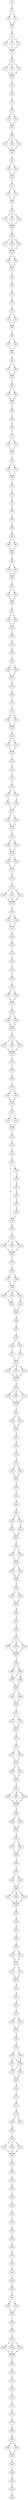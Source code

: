 strict digraph  {
	S0 -> S1 [ label = T ];
	S1 -> S2 [ label = T ];
	S1 -> S3 [ label = C ];
	S2 -> S4 [ label = C ];
	S3 -> S4 [ label = C ];
	S4 -> S5 [ label = C ];
	S5 -> S6 [ label = A ];
	S5 -> S7 [ label = G ];
	S5 -> S8 [ label = T ];
	S6 -> S9 [ label = G ];
	S7 -> S9 [ label = G ];
	S8 -> S9 [ label = G ];
	S9 -> S10 [ label = C ];
	S10 -> S11 [ label = A ];
	S10 -> S12 [ label = G ];
	S10 -> S13 [ label = T ];
	S11 -> S14 [ label = G ];
	S12 -> S14 [ label = G ];
	S13 -> S14 [ label = G ];
	S14 -> S15 [ label = A ];
	S15 -> S16 [ label = G ];
	S16 -> S17 [ label = T ];
	S17 -> S18 [ label = A ];
	S18 -> S19 [ label = C ];
	S18 -> S20 [ label = T ];
	S19 -> S21 [ label = C ];
	S20 -> S21 [ label = C ];
	S21 -> S22 [ label = C ];
	S22 -> S23 [ label = A ];
	S22 -> S24 [ label = C ];
	S22 -> S25 [ label = T ];
	S23 -> S26 [ label = T ];
	S24 -> S26 [ label = T ];
	S25 -> S26 [ label = T ];
	S26 -> S27 [ label = T ];
	S27 -> S28 [ label = C ];
	S27 -> S29 [ label = T ];
	S28 -> S30 [ label = A ];
	S29 -> S30 [ label = A ];
	S30 -> S31 [ label = A ];
	S31 -> S32 [ label = A ];
	S31 -> S33 [ label = G ];
	S32 -> S34 [ label = C ];
	S33 -> S34 [ label = C ];
	S34 -> S35 [ label = C ];
	S35 -> S36 [ label = A ];
	S35 -> S37 [ label = G ];
	S35 -> S38 [ label = C ];
	S36 -> S39 [ label = C ];
	S37 -> S39 [ label = C ];
	S38 -> S39 [ label = C ];
	S39 -> S40 [ label = C ];
	S40 -> S41 [ label = G ];
	S40 -> S42 [ label = A ];
	S40 -> S43 [ label = C ];
	S41 -> S44 [ label = A ];
	S42 -> S44 [ label = A ];
	S43 -> S44 [ label = A ];
	S44 -> S45 [ label = A ];
	S44 -> S46 [ label = C ];
	S45 -> S47 [ label = G ];
	S46 -> S47 [ label = G ];
	S47 -> S48 [ label = A ];
	S48 -> S49 [ label = T ];
	S49 -> S50 [ label = C ];
	S50 -> S51 [ label = A ];
	S51 -> S52 [ label = C ];
	S52 -> S53 [ label = A ];
	S52 -> S54 [ label = T ];
	S53 -> S55 [ label = T ];
	S54 -> S55 [ label = T ];
	S55 -> S56 [ label = T ];
	S56 -> S57 [ label = T ];
	S56 -> S58 [ label = C ];
	S57 -> S59 [ label = A ];
	S58 -> S59 [ label = A ];
	S59 -> S60 [ label = A ];
	S60 -> S61 [ label = A ];
	S60 -> S62 [ label = G ];
	S61 -> S63 [ label = A ];
	S62 -> S63 [ label = A ];
	S63 -> S64 [ label = C ];
	S64 -> S65 [ label = A ];
	S64 -> S66 [ label = C ];
	S65 -> S67 [ label = A ];
	S66 -> S67 [ label = A ];
	S67 -> S68 [ label = A ];
	S68 -> S69 [ label = G ];
	S69 -> S70 [ label = A ];
	S70 -> S71 [ label = T ];
	S71 -> S72 [ label = C ];
	S71 -> S73 [ label = A ];
	S72 -> S74 [ label = T ];
	S73 -> S74 [ label = T ];
	S74 -> S75 [ label = A ];
	S75 -> S76 [ label = T ];
	S75 -> S77 [ label = C ];
	S76 -> S78 [ label = C ];
	S77 -> S78 [ label = C ];
	S78 -> S79 [ label = A ];
	S79 -> S80 [ label = C ];
	S80 -> S81 [ label = C ];
	S81 -> S82 [ label = C ];
	S82 -> S83 [ label = C ];
	S83 -> S84 [ label = A ];
	S84 -> S85 [ label = A ];
	S85 -> S86 [ label = C ];
	S85 -> S87 [ label = T ];
	S86 -> S88 [ label = A ];
	S87 -> S88 [ label = A ];
	S88 -> S89 [ label = T ];
	S89 -> S90 [ label = T ];
	S89 -> S91 [ label = C ];
	S90 -> S92 [ label = G ];
	S91 -> S92 [ label = G ];
	S92 -> S93 [ label = A ];
	S93 -> S94 [ label = T ];
	S93 -> S95 [ label = C ];
	S94 -> S96 [ label = G ];
	S95 -> S96 [ label = G ];
	S96 -> S97 [ label = A ];
	S97 -> S98 [ label = A ];
	S97 -> S99 [ label = G ];
	S98 -> S100 [ label = A ];
	S99 -> S100 [ label = A ];
	S100 -> S101 [ label = A ];
	S101 -> S102 [ label = G ];
	S102 -> S103 [ label = G ];
	S103 -> S104 [ label = G ];
	S104 -> S105 [ label = G ];
	S104 -> S106 [ label = C ];
	S105 -> S107 [ label = C ];
	S106 -> S107 [ label = C ];
	S107 -> S108 [ label = A ];
	S108 -> S109 [ label = G ];
	S109 -> S110 [ label = G ];
	S110 -> S111 [ label = T ];
	S111 -> S112 [ label = C ];
	S111 -> S113 [ label = G ];
	S112 -> S114 [ label = T ];
	S113 -> S114 [ label = T ];
	S114 -> S115 [ label = G ];
	S115 -> S116 [ label = T ];
	S115 -> S117 [ label = C ];
	S116 -> S118 [ label = C ];
	S117 -> S118 [ label = C ];
	S118 -> S119 [ label = T ];
	S119 -> S120 [ label = G ];
	S120 -> S121 [ label = C ];
	S121 -> S122 [ label = C ];
	S122 -> S123 [ label = A ];
	S122 -> S124 [ label = C ];
	S123 -> S125 [ label = G ];
	S124 -> S126 [ label = A ];
	S125 -> S127 [ label = T ];
	S126 -> S127 [ label = T ];
	S127 -> S128 [ label = A ];
	S127 -> S129 [ label = C ];
	S128 -> S130 [ label = A ];
	S129 -> S130 [ label = A ];
	S130 -> S131 [ label = T ];
	S131 -> S132 [ label = T ];
	S131 -> S133 [ label = C ];
	S132 -> S134 [ label = A ];
	S133 -> S134 [ label = A ];
	S134 -> S135 [ label = G ];
	S134 -> S136 [ label = A ];
	S135 -> S137 [ label = T ];
	S136 -> S137 [ label = T ];
	S137 -> S138 [ label = G ];
	S138 -> S139 [ label = C ];
	S139 -> S140 [ label = T ];
	S139 -> S141 [ label = C ];
	S139 -> S142 [ label = A ];
	S140 -> S143 [ label = G ];
	S141 -> S143 [ label = G ];
	S142 -> S143 [ label = G ];
	S143 -> S144 [ label = A ];
	S144 -> S145 [ label = A ];
	S144 -> S146 [ label = G ];
	S145 -> S147 [ label = A ];
	S146 -> S147 [ label = A ];
	S147 -> S148 [ label = A ];
	S148 -> S149 [ label = C ];
	S149 -> S150 [ label = T ];
	S150 -> S151 [ label = G ];
	S151 -> S152 [ label = G ];
	S152 -> S153 [ label = A ];
	S153 -> S154 [ label = A ];
	S154 -> S155 [ label = G ];
	S154 -> S156 [ label = A ];
	S155 -> S157 [ label = C ];
	S156 -> S157 [ label = C ];
	S157 -> S158 [ label = C ];
	S158 -> S159 [ label = A ];
	S158 -> S160 [ label = G ];
	S159 -> S161 [ label = G ];
	S160 -> S161 [ label = G ];
	S161 -> S162 [ label = C ];
	S162 -> S163 [ label = A ];
	S162 -> S164 [ label = C ];
	S162 -> S165 [ label = T ];
	S163 -> S166 [ label = A ];
	S164 -> S166 [ label = A ];
	S165 -> S166 [ label = A ];
	S166 -> S167 [ label = C ];
	S167 -> S168 [ label = C ];
	S168 -> S169 [ label = A ];
	S169 -> S170 [ label = A ];
	S170 -> S171 [ label = A ];
	S170 -> S172 [ label = G ];
	S171 -> S173 [ label = A ];
	S172 -> S173 [ label = A ];
	S173 -> S174 [ label = C ];
	S174 -> S175 [ label = C ];
	S174 -> S176 [ label = T ];
	S175 -> S177 [ label = G ];
	S176 -> S177 [ label = G ];
	S177 -> S178 [ label = A ];
	S178 -> S179 [ label = C ];
	S179 -> S180 [ label = C ];
	S180 -> S181 [ label = A ];
	S181 -> S182 [ label = A ];
	S181 -> S183 [ label = A ];
	S182 -> S184 [ label = G ];
	S183 -> S185 [ label = G ];
	S184 -> S186 [ label = T ];
	S185 -> S187 [ label = A ];
	S186 -> S188 [ label = A ];
	S186 -> S189 [ label = G ];
	S186 -> S190 [ label = T ];
	S187 -> S191 [ label = C ];
	S188 -> S192 [ label = A ];
	S189 -> S192 [ label = A ];
	S190 -> S192 [ label = A ];
	S191 -> S193 [ label = A ];
	S192 -> S194 [ label = T ];
	S193 -> S195 [ label = T ];
	S194 -> S196 [ label = C ];
	S195 -> S182 [ label = A ];
	S196 -> S197 [ label = C ];
	S196 -> S198 [ label = A ];
	S197 -> S199 [ label = A ];
	S198 -> S199 [ label = A ];
	S199 -> S200 [ label = G ];
	S199 -> S201 [ label = C ];
	S199 -> S202 [ label = A ];
	S200 -> S203 [ label = T ];
	S201 -> S204 [ label = G ];
	S202 -> S203 [ label = T ];
	S203 -> S205 [ label = C ];
	S204 -> S205 [ label = C ];
	S205 -> S206 [ label = C ];
	S206 -> S207 [ label = C ];
	S207 -> S208 [ label = T ];
	S208 -> S209 [ label = C ];
	S208 -> S210 [ label = T ];
	S209 -> S211 [ label = A ];
	S210 -> S212 [ label = G ];
	S211 -> S213 [ label = T ];
	S212 -> S213 [ label = T ];
	S213 -> S214 [ label = A ];
	S213 -> S215 [ label = T ];
	S213 -> S216 [ label = C ];
	S214 -> S217 [ label = G ];
	S215 -> S217 [ label = G ];
	S216 -> S217 [ label = G ];
	S217 -> S218 [ label = C ];
	S218 -> S219 [ label = A ];
	S218 -> S220 [ label = G ];
	S218 -> S221 [ label = C ];
	S219 -> S222 [ label = C ];
	S220 -> S222 [ label = C ];
	S221 -> S222 [ label = C ];
	S222 -> S223 [ label = T ];
	S223 -> S224 [ label = G ];
	S223 -> S225 [ label = C ];
	S224 -> S226 [ label = G ];
	S225 -> S226 [ label = G ];
	S226 -> S227 [ label = T ];
	S227 -> S228 [ label = G ];
	S228 -> S229 [ label = A ];
	S229 -> S230 [ label = A ];
	S230 -> S231 [ label = C ];
	S230 -> S232 [ label = T ];
	S231 -> S233 [ label = G ];
	S232 -> S233 [ label = G ];
	S233 -> S234 [ label = A ];
	S234 -> S235 [ label = C ];
	S235 -> S236 [ label = C ];
	S236 -> S237 [ label = C ];
	S237 -> S238 [ label = C ];
	S237 -> S239 [ label = G ];
	S238 -> S240 [ label = C ];
	S239 -> S241 [ label = G ];
	S240 -> S242 [ label = A ];
	S241 -> S242 [ label = A ];
	S242 -> S243 [ label = G ];
	S243 -> S244 [ label = C ];
	S243 -> S245 [ label = A ];
	S244 -> S246 [ label = C ];
	S245 -> S246 [ label = C ];
	S246 -> S247 [ label = C ];
	S246 -> S248 [ label = A ];
	S247 -> S249 [ label = G ];
	S248 -> S249 [ label = G ];
	S249 -> S250 [ label = A ];
	S250 -> S251 [ label = G ];
	S250 -> S252 [ label = A ];
	S251 -> S253 [ label = C ];
	S252 -> S253 [ label = C ];
	S253 -> S254 [ label = A ];
	S254 -> S255 [ label = C ];
	S255 -> S256 [ label = C ];
	S256 -> S257 [ label = C ];
	S257 -> S258 [ label = C ];
	S257 -> S259 [ label = G ];
	S257 -> S260 [ label = T ];
	S258 -> S261 [ label = C ];
	S259 -> S261 [ label = C ];
	S260 -> S261 [ label = C ];
	S261 -> S262 [ label = T ];
	S262 -> S263 [ label = T ];
	S262 -> S264 [ label = G ];
	S263 -> S265 [ label = C ];
	S264 -> S265 [ label = C ];
	S264 -> S266 [ label = A ];
	S265 -> S267 [ label = G ];
	S266 -> S267 [ label = G ];
	S267 -> S268 [ label = G ];
	S267 -> S269 [ label = T ];
	S268 -> S270 [ label = G ];
	S269 -> S270 [ label = G ];
	S270 -> S271 [ label = C ];
	S271 -> S272 [ label = T ];
	S271 -> S273 [ label = C ];
	S272 -> S274 [ label = G ];
	S273 -> S274 [ label = G ];
	S274 -> S275 [ label = A ];
	S275 -> S276 [ label = C ];
	S276 -> S277 [ label = C ];
	S276 -> S278 [ label = G ];
	S277 -> S279 [ label = T ];
	S278 -> S279 [ label = T ];
	S279 -> S280 [ label = A ];
	S279 -> S281 [ label = G ];
	S280 -> S282 [ label = G ];
	S281 -> S282 [ label = G ];
	S282 -> S283 [ label = C ];
	S283 -> S284 [ label = T ];
	S283 -> S285 [ label = G ];
	S283 -> S286 [ label = A ];
	S284 -> S287 [ label = G ];
	S285 -> S287 [ label = G ];
	S286 -> S287 [ label = G ];
	S287 -> S288 [ label = A ];
	S288 -> S289 [ label = A ];
	S288 -> S290 [ label = G ];
	S289 -> S291 [ label = G ];
	S290 -> S291 [ label = G ];
	S291 -> S292 [ label = A ];
	S292 -> S293 [ label = A ];
	S292 -> S294 [ label = G ];
	S293 -> S295 [ label = T ];
	S294 -> S295 [ label = T ];
	S295 -> S296 [ label = A ];
	S296 -> S297 [ label = C ];
	S297 -> S298 [ label = T ];
	S297 -> S299 [ label = A ];
	S298 -> S300 [ label = C ];
	S299 -> S300 [ label = C ];
	S300 -> S301 [ label = T ];
	S300 -> S302 [ label = C ];
	S300 -> S303 [ label = A ];
	S301 -> S304 [ label = A ];
	S302 -> S304 [ label = A ];
	S303 -> S304 [ label = A ];
	S304 -> S305 [ label = A ];
	S305 -> S306 [ label = G ];
	S306 -> S307 [ label = G ];
	S307 -> S308 [ label = A ];
	S308 -> S309 [ label = C ];
	S309 -> S310 [ label = C ];
	S309 -> S311 [ label = A ];
	S310 -> S312 [ label = G ];
	S311 -> S312 [ label = G ];
	S312 -> S313 [ label = T ];
	S312 -> S314 [ label = A ];
	S313 -> S315 [ label = A ];
	S314 -> S315 [ label = A ];
	S315 -> S316 [ label = A ];
	S316 -> S317 [ label = A ];
	S317 -> S318 [ label = A ];
	S318 -> S319 [ label = A ];
	S319 -> S320 [ label = A ];
	S319 -> S321 [ label = G ];
	S320 -> S322 [ label = T ];
	S321 -> S322 [ label = T ];
	S322 -> S323 [ label = T ];
	S323 -> S324 [ label = C ];
	S324 -> S325 [ label = T ];
	S324 -> S326 [ label = C ];
	S325 -> S327 [ label = G ];
	S325 -> S328 [ label = T ];
	S326 -> S328 [ label = T ];
	S327 -> S329 [ label = T ];
	S328 -> S330 [ label = C ];
	S328 -> S329 [ label = T ];
	S329 -> S331 [ label = A ];
	S330 -> S331 [ label = A ];
	S331 -> S332 [ label = A ];
	S332 -> S333 [ label = G ];
	S333 -> S334 [ label = A ];
	S334 -> S335 [ label = A ];
	S335 -> S336 [ label = T ];
	S335 -> S337 [ label = C ];
	S336 -> S338 [ label = G ];
	S338 -> S340 [ label = C ];
	S340 -> S341 [ label = T ];
	S340 -> S342 [ label = C ];
	S340 -> S343 [ label = A ];
	S341 -> S344 [ label = G ];
	S342 -> S344 [ label = G ];
	S343 -> S344 [ label = G ];
	S344 -> S345 [ label = A ];
	S345 -> S346 [ label = A ];
	S346 -> S347 [ label = G ];
	S347 -> S348 [ label = A ];
	S348 -> S349 [ label = G ];
	S349 -> S350 [ label = T ];
	S350 -> S351 [ label = T ];
	S351 -> S352 [ label = T ];
	S352 -> S353 [ label = A ];
	S353 -> S354 [ label = C ];
	S354 -> S355 [ label = A ];
	S355 -> S356 [ label = A ];
	S356 -> S357 [ label = A ];
	S357 -> S358 [ label = G ];
	S358 -> S359 [ label = A ];
	S359 -> S360 [ label = A ];
	S360 -> S361 [ label = A ];
	S361 -> S362 [ label = T ];
	S361 -> S363 [ label = C ];
	S362 -> S364 [ label = A ];
	S363 -> S364 [ label = A ];
	S364 -> S365 [ label = T ];
	S365 -> S366 [ label = G ];
	S366 -> S367 [ label = G ];
	S367 -> S368 [ label = G ];
	S367 -> S369 [ label = A ];
	S367 -> S370 [ label = T ];
	S368 -> S371 [ label = G ];
	S369 -> S371 [ label = G ];
	S370 -> S371 [ label = G ];
	S371 -> S372 [ label = A ];
	S372 -> S373 [ label = A ];
	S373 -> S374 [ label = A ];
	S374 -> S375 [ label = A ];
	S375 -> S376 [ label = G ];
	S376 -> S377 [ label = C ];
	S377 -> S378 [ label = G ];
	S378 -> S379 [ label = A ];
	S379 -> S380 [ label = C ];
	S380 -> S381 [ label = C ];
	S381 -> S382 [ label = T ];
	S381 -> S383 [ label = A ];
	S382 -> S384 [ label = G ];
	S383 -> S384 [ label = G ];
	S384 -> S385 [ label = T ];
	S385 -> S386 [ label = G ];
	S386 -> S387 [ label = G ];
	S387 -> S388 [ label = A ];
	S388 -> S389 [ label = C ];
}
